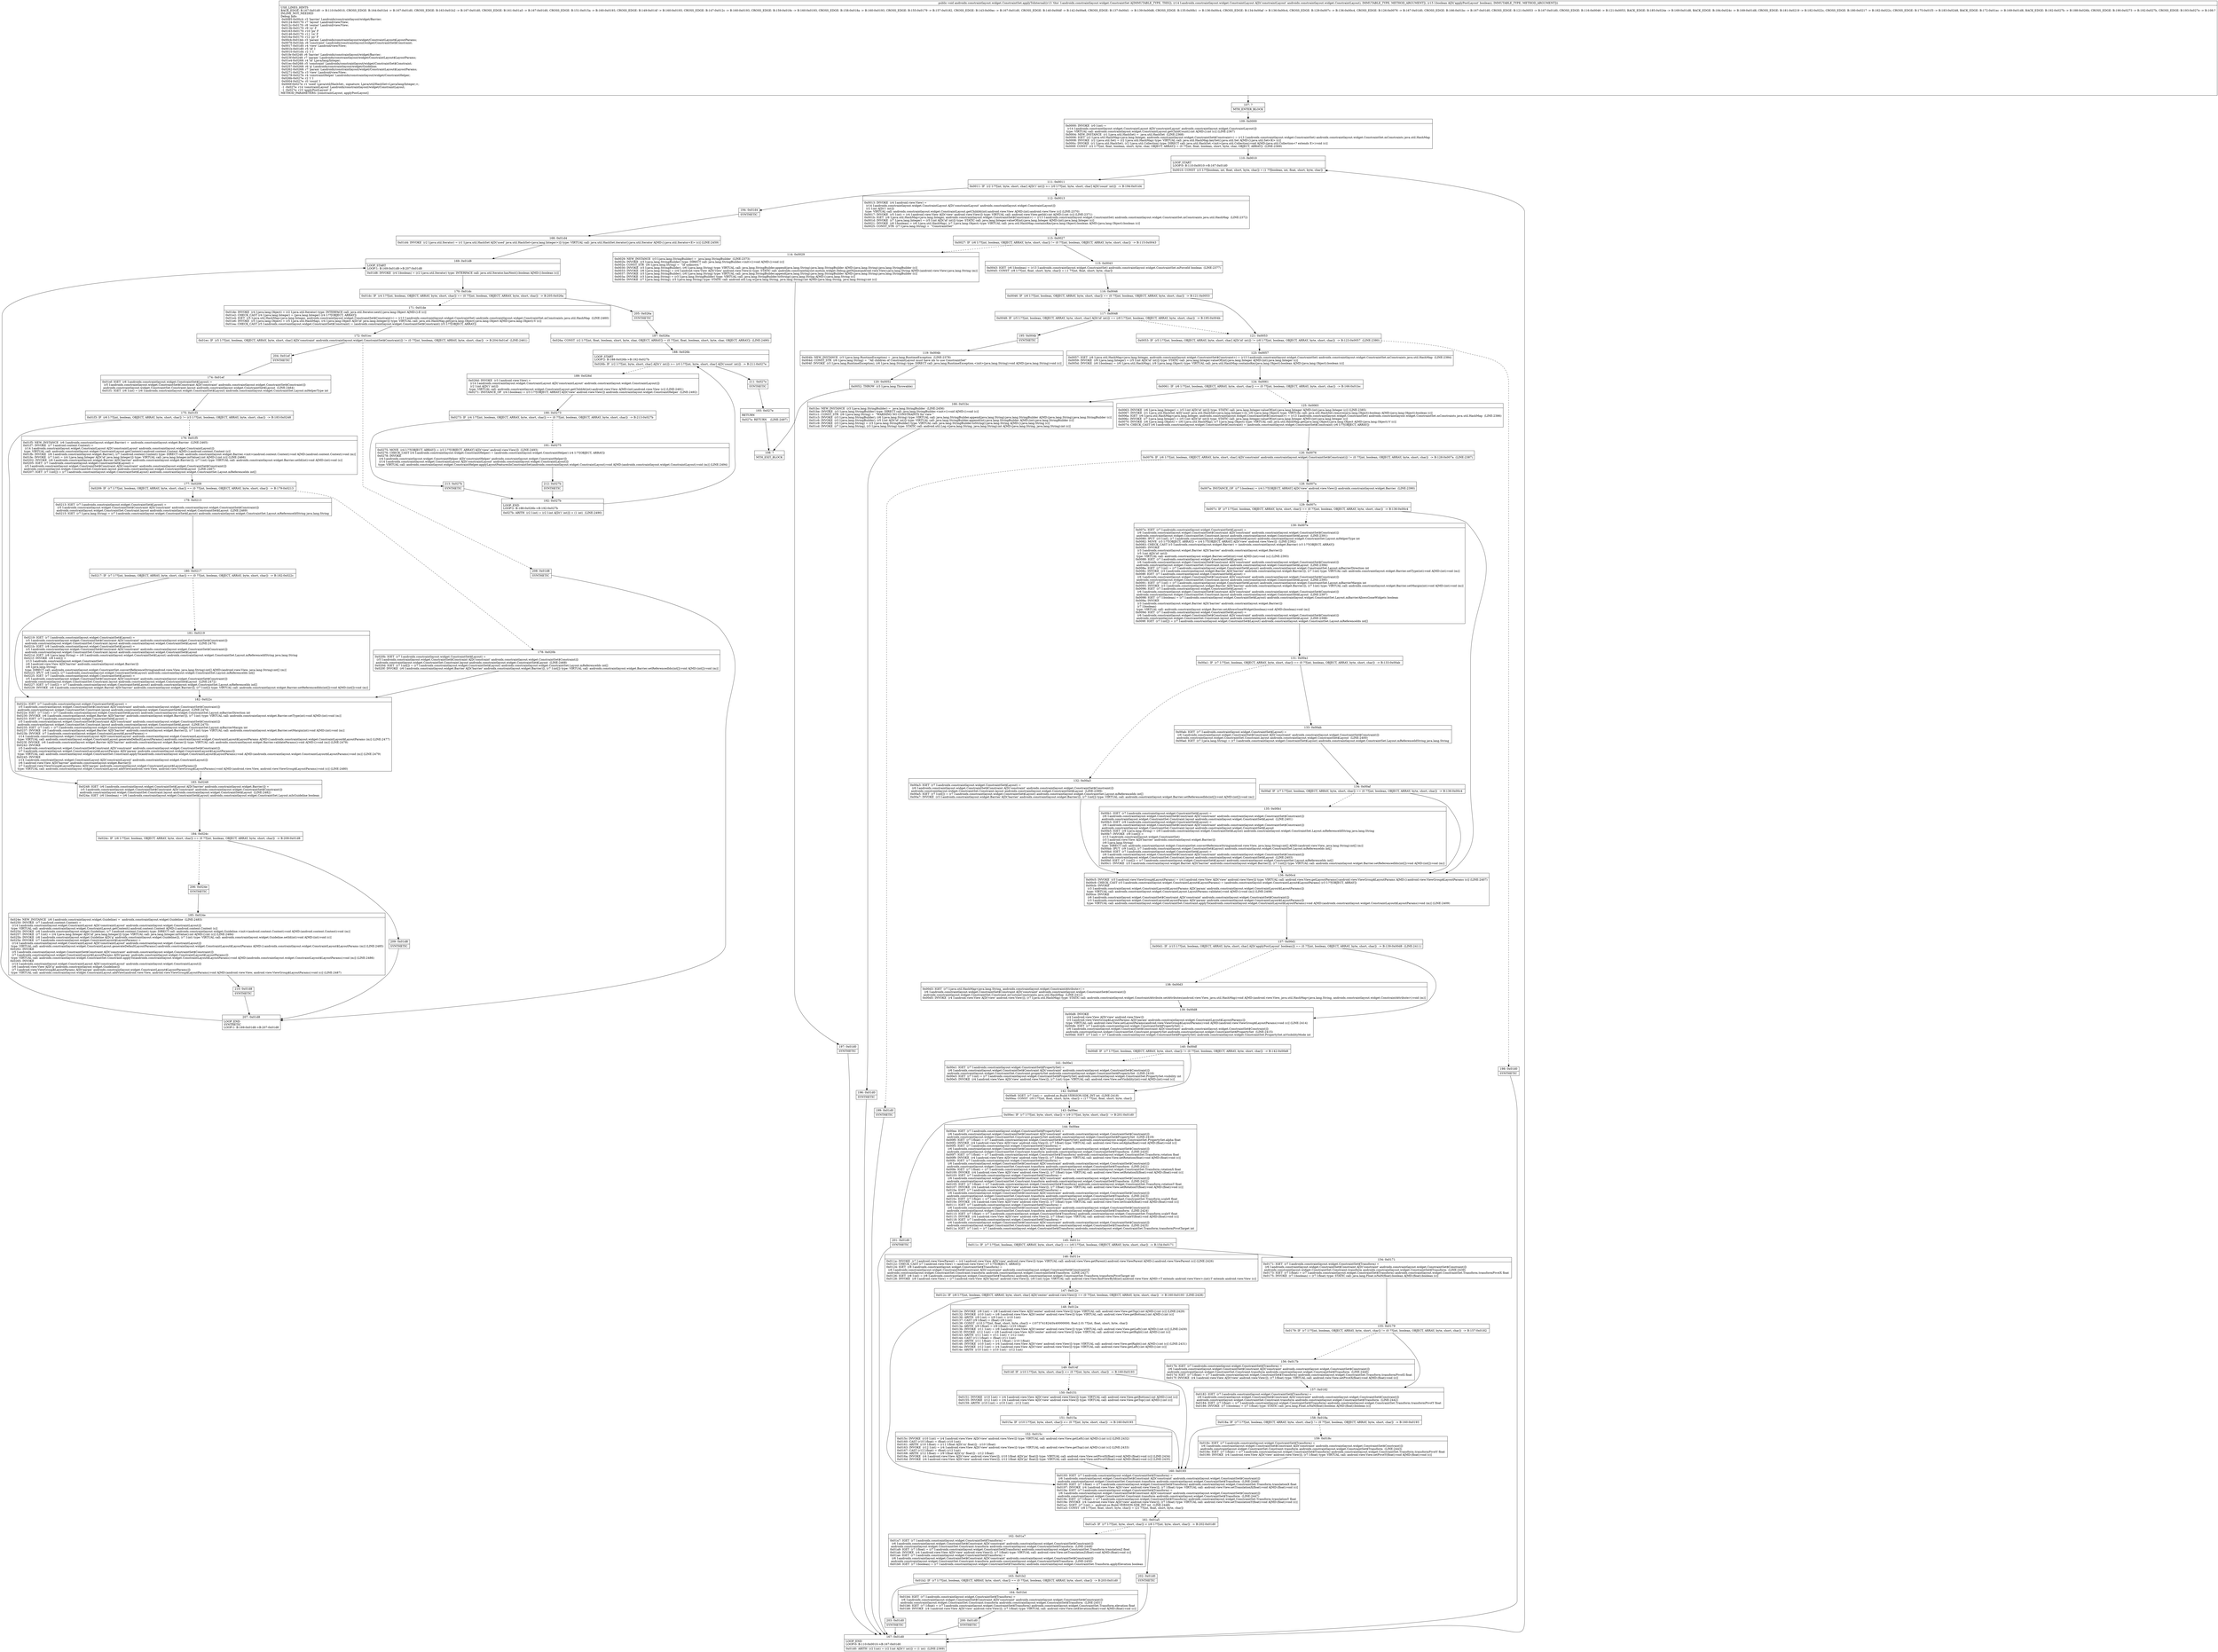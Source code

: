 digraph "CFG forandroidx.constraintlayout.widget.ConstraintSet.applyToInternal(Landroidx\/constraintlayout\/widget\/ConstraintLayout;Z)V" {
Node_107 [shape=record,label="{107\:\ ?|MTH_ENTER_BLOCK\l}"];
Node_109 [shape=record,label="{109\:\ 0x0000|0x0000: INVOKE  (r0 I:int) = \l  (r14 I:androidx.constraintlayout.widget.ConstraintLayout A[D('constraintLayout' androidx.constraintlayout.widget.ConstraintLayout)])\l type: VIRTUAL call: androidx.constraintlayout.widget.ConstraintLayout.getChildCount():int A[MD:():int (c)] (LINE:2367)\l0x0004: NEW_INSTANCE  (r1 I:java.util.HashSet) =  java.util.HashSet  (LINE:2368)\l0x0006: IGET  (r2 I:java.util.HashMap\<java.lang.Integer, androidx.constraintlayout.widget.ConstraintSet$Constraint\>) = (r13 I:androidx.constraintlayout.widget.ConstraintSet) androidx.constraintlayout.widget.ConstraintSet.mConstraints java.util.HashMap \l0x0008: INVOKE  (r2 I:java.util.Set) = (r2 I:java.util.HashMap) type: VIRTUAL call: java.util.HashMap.keySet():java.util.Set A[MD:():java.util.Set\<K\> (c)]\l0x000c: INVOKE  (r1 I:java.util.HashSet), (r2 I:java.util.Collection) type: DIRECT call: java.util.HashSet.\<init\>(java.util.Collection):void A[MD:(java.util.Collection\<? extends E\>):void (c)]\l0x000f: CONST  (r2 I:??[int, float, boolean, short, byte, char, OBJECT, ARRAY]) = (0 ??[int, float, boolean, short, byte, char, OBJECT, ARRAY])  (LINE:2369)\l}"];
Node_110 [shape=record,label="{110\:\ 0x0010|LOOP_START\lLOOP:0: B:110:0x0010\-\>B:167:0x01d0\l|0x0010: CONST  (r3 I:??[boolean, int, float, short, byte, char]) = (1 ??[boolean, int, float, short, byte, char]) \l}"];
Node_111 [shape=record,label="{111\:\ 0x0011|0x0011: IF  (r2 I:??[int, byte, short, char] A[D('i' int)]) \>= (r0 I:??[int, byte, short, char] A[D('count' int)])  \-\> B:194:0x01d4 \l}"];
Node_112 [shape=record,label="{112\:\ 0x0013|0x0013: INVOKE  (r4 I:android.view.View) = \l  (r14 I:androidx.constraintlayout.widget.ConstraintLayout A[D('constraintLayout' androidx.constraintlayout.widget.ConstraintLayout)])\l  (r2 I:int A[D('i' int)])\l type: VIRTUAL call: androidx.constraintlayout.widget.ConstraintLayout.getChildAt(int):android.view.View A[MD:(int):android.view.View (c)] (LINE:2370)\l0x0017: INVOKE  (r5 I:int) = (r4 I:android.view.View A[D('view' android.view.View)]) type: VIRTUAL call: android.view.View.getId():int A[MD:():int (c)] (LINE:2371)\l0x001b: IGET  (r6 I:java.util.HashMap\<java.lang.Integer, androidx.constraintlayout.widget.ConstraintSet$Constraint\>) = (r13 I:androidx.constraintlayout.widget.ConstraintSet) androidx.constraintlayout.widget.ConstraintSet.mConstraints java.util.HashMap  (LINE:2372)\l0x001d: INVOKE  (r7 I:java.lang.Integer) = (r5 I:int A[D('id' int)]) type: STATIC call: java.lang.Integer.valueOf(int):java.lang.Integer A[MD:(int):java.lang.Integer (c)]\l0x0021: INVOKE  (r6 I:boolean) = (r6 I:java.util.HashMap), (r7 I:java.lang.Object) type: VIRTUAL call: java.util.HashMap.containsKey(java.lang.Object):boolean A[MD:(java.lang.Object):boolean (c)]\l0x0025: CONST_STR  (r7 I:java.lang.String) =  \"ConstraintSet\" \l}"];
Node_113 [shape=record,label="{113\:\ 0x0027|0x0027: IF  (r6 I:??[int, boolean, OBJECT, ARRAY, byte, short, char]) != (0 ??[int, boolean, OBJECT, ARRAY, byte, short, char])  \-\> B:115:0x0043 \l}"];
Node_114 [shape=record,label="{114\:\ 0x0029|0x0029: NEW_INSTANCE  (r3 I:java.lang.StringBuilder) =  java.lang.StringBuilder  (LINE:2373)\l0x002b: INVOKE  (r3 I:java.lang.StringBuilder) type: DIRECT call: java.lang.StringBuilder.\<init\>():void A[MD:():void (c)]\l0x002e: CONST_STR  (r6 I:java.lang.String) =  \"id unknown \" \l0x0030: INVOKE  (r3 I:java.lang.StringBuilder), (r6 I:java.lang.String) type: VIRTUAL call: java.lang.StringBuilder.append(java.lang.String):java.lang.StringBuilder A[MD:(java.lang.String):java.lang.StringBuilder (c)]\l0x0033: INVOKE  (r6 I:java.lang.String) = (r4 I:android.view.View A[D('view' android.view.View)]) type: STATIC call: androidx.constraintlayout.motion.widget.Debug.getName(android.view.View):java.lang.String A[MD:(android.view.View):java.lang.String (m)]\l0x0037: INVOKE  (r3 I:java.lang.StringBuilder), (r6 I:java.lang.String) type: VIRTUAL call: java.lang.StringBuilder.append(java.lang.String):java.lang.StringBuilder A[MD:(java.lang.String):java.lang.StringBuilder (c)]\l0x003a: INVOKE  (r3 I:java.lang.String) = (r3 I:java.lang.StringBuilder) type: VIRTUAL call: java.lang.StringBuilder.toString():java.lang.String A[MD:():java.lang.String (c)]\l0x003e: INVOKE  (r7 I:java.lang.String), (r3 I:java.lang.String) type: STATIC call: android.util.Log.w(java.lang.String, java.lang.String):int A[MD:(java.lang.String, java.lang.String):int (c)]\l}"];
Node_197 [shape=record,label="{197\:\ 0x01d0|SYNTHETIC\l}"];
Node_167 [shape=record,label="{167\:\ 0x01d0|LOOP_END\lLOOP:0: B:110:0x0010\-\>B:167:0x01d0\l|0x01d0: ARITH  (r2 I:int) = (r2 I:int A[D('i' int)]) + (1 int)  (LINE:2369)\l}"];
Node_115 [shape=record,label="{115\:\ 0x0043|0x0043: IGET  (r6 I:boolean) = (r13 I:androidx.constraintlayout.widget.ConstraintSet) androidx.constraintlayout.widget.ConstraintSet.mForceId boolean  (LINE:2377)\l0x0045: CONST  (r8 I:??[int, float, short, byte, char]) = (\-1 ??[int, float, short, byte, char]) \l}"];
Node_116 [shape=record,label="{116\:\ 0x0046|0x0046: IF  (r6 I:??[int, boolean, OBJECT, ARRAY, byte, short, char]) == (0 ??[int, boolean, OBJECT, ARRAY, byte, short, char])  \-\> B:121:0x0053 \l}"];
Node_117 [shape=record,label="{117\:\ 0x0048|0x0048: IF  (r5 I:??[int, boolean, OBJECT, ARRAY, byte, short, char] A[D('id' int)]) == (r8 I:??[int, boolean, OBJECT, ARRAY, byte, short, char])  \-\> B:195:0x004b \l}"];
Node_195 [shape=record,label="{195\:\ 0x004b|SYNTHETIC\l}"];
Node_119 [shape=record,label="{119\:\ 0x004b|0x004b: NEW_INSTANCE  (r3 I:java.lang.RuntimeException) =  java.lang.RuntimeException  (LINE:2378)\l0x004d: CONST_STR  (r6 I:java.lang.String) =  \"All children of ConstraintLayout must have ids to use ConstraintSet\" \l0x004f: INVOKE  (r3 I:java.lang.RuntimeException), (r6 I:java.lang.String) type: DIRECT call: java.lang.RuntimeException.\<init\>(java.lang.String):void A[MD:(java.lang.String):void (c)]\l}"];
Node_120 [shape=record,label="{120\:\ 0x0052|0x0052: THROW  (r3 I:java.lang.Throwable) \l}"];
Node_108 [shape=record,label="{108\:\ ?|MTH_EXIT_BLOCK\l}"];
Node_121 [shape=record,label="{121\:\ 0x0053|0x0053: IF  (r5 I:??[int, boolean, OBJECT, ARRAY, byte, short, char] A[D('id' int)]) != (r8 I:??[int, boolean, OBJECT, ARRAY, byte, short, char])  \-\> B:123:0x0057  (LINE:2380)\l}"];
Node_123 [shape=record,label="{123\:\ 0x0057|0x0057: IGET  (r6 I:java.util.HashMap\<java.lang.Integer, androidx.constraintlayout.widget.ConstraintSet$Constraint\>) = (r13 I:androidx.constraintlayout.widget.ConstraintSet) androidx.constraintlayout.widget.ConstraintSet.mConstraints java.util.HashMap  (LINE:2384)\l0x0059: INVOKE  (r9 I:java.lang.Integer) = (r5 I:int A[D('id' int)]) type: STATIC call: java.lang.Integer.valueOf(int):java.lang.Integer A[MD:(int):java.lang.Integer (c)]\l0x005d: INVOKE  (r6 I:boolean) = (r6 I:java.util.HashMap), (r9 I:java.lang.Object) type: VIRTUAL call: java.util.HashMap.containsKey(java.lang.Object):boolean A[MD:(java.lang.Object):boolean (c)]\l}"];
Node_124 [shape=record,label="{124\:\ 0x0061|0x0061: IF  (r6 I:??[int, boolean, OBJECT, ARRAY, byte, short, char]) == (0 ??[int, boolean, OBJECT, ARRAY, byte, short, char])  \-\> B:166:0x01bc \l}"];
Node_125 [shape=record,label="{125\:\ 0x0063|0x0063: INVOKE  (r6 I:java.lang.Integer) = (r5 I:int A[D('id' int)]) type: STATIC call: java.lang.Integer.valueOf(int):java.lang.Integer A[MD:(int):java.lang.Integer (c)] (LINE:2385)\l0x0067: INVOKE  (r1 I:java.util.HashSet A[D('used' java.util.HashSet\<java.lang.Integer\>)]), (r6 I:java.lang.Object) type: VIRTUAL call: java.util.HashSet.remove(java.lang.Object):boolean A[MD:(java.lang.Object):boolean (c)]\l0x006a: IGET  (r6 I:java.util.HashMap\<java.lang.Integer, androidx.constraintlayout.widget.ConstraintSet$Constraint\>) = (r13 I:androidx.constraintlayout.widget.ConstraintSet) androidx.constraintlayout.widget.ConstraintSet.mConstraints java.util.HashMap  (LINE:2386)\l0x006c: INVOKE  (r7 I:java.lang.Integer) = (r5 I:int A[D('id' int)]) type: STATIC call: java.lang.Integer.valueOf(int):java.lang.Integer A[MD:(int):java.lang.Integer (c)]\l0x0070: INVOKE  (r6 I:java.lang.Object) = (r6 I:java.util.HashMap), (r7 I:java.lang.Object) type: VIRTUAL call: java.util.HashMap.get(java.lang.Object):java.lang.Object A[MD:(java.lang.Object):V (c)]\l0x0074: CHECK_CAST (r6 I:androidx.constraintlayout.widget.ConstraintSet$Constraint) = (androidx.constraintlayout.widget.ConstraintSet$Constraint) (r6 I:??[OBJECT, ARRAY]) \l}"];
Node_126 [shape=record,label="{126\:\ 0x0076|0x0076: IF  (r6 I:??[int, boolean, OBJECT, ARRAY, byte, short, char] A[D('constraint' androidx.constraintlayout.widget.ConstraintSet$Constraint)]) != (0 ??[int, boolean, OBJECT, ARRAY, byte, short, char])  \-\> B:128:0x007a  (LINE:2387)\l}"];
Node_128 [shape=record,label="{128\:\ 0x007a|0x007a: INSTANCE_OF  (r7 I:boolean) = (r4 I:??[OBJECT, ARRAY] A[D('view' android.view.View)]) androidx.constraintlayout.widget.Barrier  (LINE:2390)\l}"];
Node_129 [shape=record,label="{129\:\ 0x007c|0x007c: IF  (r7 I:??[int, boolean, OBJECT, ARRAY, byte, short, char]) == (0 ??[int, boolean, OBJECT, ARRAY, byte, short, char])  \-\> B:136:0x00c4 \l}"];
Node_130 [shape=record,label="{130\:\ 0x007e|0x007e: IGET  (r7 I:androidx.constraintlayout.widget.ConstraintSet$Layout) = \l  (r6 I:androidx.constraintlayout.widget.ConstraintSet$Constraint A[D('constraint' androidx.constraintlayout.widget.ConstraintSet$Constraint)])\l androidx.constraintlayout.widget.ConstraintSet.Constraint.layout androidx.constraintlayout.widget.ConstraintSet$Layout  (LINE:2391)\l0x0080: IPUT  (r3 I:int), (r7 I:androidx.constraintlayout.widget.ConstraintSet$Layout) androidx.constraintlayout.widget.ConstraintSet.Layout.mHelperType int \l0x0082: MOVE  (r3 I:??[OBJECT, ARRAY]) = (r4 I:??[OBJECT, ARRAY] A[D('view' android.view.View)])  (LINE:2392)\l0x0083: CHECK_CAST (r3 I:androidx.constraintlayout.widget.Barrier) = (androidx.constraintlayout.widget.Barrier) (r3 I:??[OBJECT, ARRAY]) \l0x0085: INVOKE  \l  (r3 I:androidx.constraintlayout.widget.Barrier A[D('barrier' androidx.constraintlayout.widget.Barrier)])\l  (r5 I:int A[D('id' int)])\l type: VIRTUAL call: androidx.constraintlayout.widget.Barrier.setId(int):void A[MD:(int):void (s)] (LINE:2393)\l0x0088: IGET  (r7 I:androidx.constraintlayout.widget.ConstraintSet$Layout) = \l  (r6 I:androidx.constraintlayout.widget.ConstraintSet$Constraint A[D('constraint' androidx.constraintlayout.widget.ConstraintSet$Constraint)])\l androidx.constraintlayout.widget.ConstraintSet.Constraint.layout androidx.constraintlayout.widget.ConstraintSet$Layout  (LINE:2394)\l0x008a: IGET  (r7 I:int) = (r7 I:androidx.constraintlayout.widget.ConstraintSet$Layout) androidx.constraintlayout.widget.ConstraintSet.Layout.mBarrierDirection int \l0x008c: INVOKE  (r3 I:androidx.constraintlayout.widget.Barrier A[D('barrier' androidx.constraintlayout.widget.Barrier)]), (r7 I:int) type: VIRTUAL call: androidx.constraintlayout.widget.Barrier.setType(int):void A[MD:(int):void (m)]\l0x008f: IGET  (r7 I:androidx.constraintlayout.widget.ConstraintSet$Layout) = \l  (r6 I:androidx.constraintlayout.widget.ConstraintSet$Constraint A[D('constraint' androidx.constraintlayout.widget.ConstraintSet$Constraint)])\l androidx.constraintlayout.widget.ConstraintSet.Constraint.layout androidx.constraintlayout.widget.ConstraintSet$Layout  (LINE:2395)\l0x0091: IGET  (r7 I:int) = (r7 I:androidx.constraintlayout.widget.ConstraintSet$Layout) androidx.constraintlayout.widget.ConstraintSet.Layout.mBarrierMargin int \l0x0093: INVOKE  (r3 I:androidx.constraintlayout.widget.Barrier A[D('barrier' androidx.constraintlayout.widget.Barrier)]), (r7 I:int) type: VIRTUAL call: androidx.constraintlayout.widget.Barrier.setMargin(int):void A[MD:(int):void (m)]\l0x0096: IGET  (r7 I:androidx.constraintlayout.widget.ConstraintSet$Layout) = \l  (r6 I:androidx.constraintlayout.widget.ConstraintSet$Constraint A[D('constraint' androidx.constraintlayout.widget.ConstraintSet$Constraint)])\l androidx.constraintlayout.widget.ConstraintSet.Constraint.layout androidx.constraintlayout.widget.ConstraintSet$Layout  (LINE:2397)\l0x0098: IGET  (r7 I:boolean) = (r7 I:androidx.constraintlayout.widget.ConstraintSet$Layout) androidx.constraintlayout.widget.ConstraintSet.Layout.mBarrierAllowsGoneWidgets boolean \l0x009a: INVOKE  \l  (r3 I:androidx.constraintlayout.widget.Barrier A[D('barrier' androidx.constraintlayout.widget.Barrier)])\l  (r7 I:boolean)\l type: VIRTUAL call: androidx.constraintlayout.widget.Barrier.setAllowsGoneWidget(boolean):void A[MD:(boolean):void (m)]\l0x009d: IGET  (r7 I:androidx.constraintlayout.widget.ConstraintSet$Layout) = \l  (r6 I:androidx.constraintlayout.widget.ConstraintSet$Constraint A[D('constraint' androidx.constraintlayout.widget.ConstraintSet$Constraint)])\l androidx.constraintlayout.widget.ConstraintSet.Constraint.layout androidx.constraintlayout.widget.ConstraintSet$Layout  (LINE:2398)\l0x009f: IGET  (r7 I:int[]) = (r7 I:androidx.constraintlayout.widget.ConstraintSet$Layout) androidx.constraintlayout.widget.ConstraintSet.Layout.mReferenceIds int[] \l}"];
Node_131 [shape=record,label="{131\:\ 0x00a1|0x00a1: IF  (r7 I:??[int, boolean, OBJECT, ARRAY, byte, short, char]) == (0 ??[int, boolean, OBJECT, ARRAY, byte, short, char])  \-\> B:133:0x00ab \l}"];
Node_132 [shape=record,label="{132\:\ 0x00a3|0x00a3: IGET  (r7 I:androidx.constraintlayout.widget.ConstraintSet$Layout) = \l  (r6 I:androidx.constraintlayout.widget.ConstraintSet$Constraint A[D('constraint' androidx.constraintlayout.widget.ConstraintSet$Constraint)])\l androidx.constraintlayout.widget.ConstraintSet.Constraint.layout androidx.constraintlayout.widget.ConstraintSet$Layout  (LINE:2399)\l0x00a5: IGET  (r7 I:int[]) = (r7 I:androidx.constraintlayout.widget.ConstraintSet$Layout) androidx.constraintlayout.widget.ConstraintSet.Layout.mReferenceIds int[] \l0x00a7: INVOKE  (r3 I:androidx.constraintlayout.widget.Barrier A[D('barrier' androidx.constraintlayout.widget.Barrier)]), (r7 I:int[]) type: VIRTUAL call: androidx.constraintlayout.widget.Barrier.setReferencedIds(int[]):void A[MD:(int[]):void (m)]\l}"];
Node_133 [shape=record,label="{133\:\ 0x00ab|0x00ab: IGET  (r7 I:androidx.constraintlayout.widget.ConstraintSet$Layout) = \l  (r6 I:androidx.constraintlayout.widget.ConstraintSet$Constraint A[D('constraint' androidx.constraintlayout.widget.ConstraintSet$Constraint)])\l androidx.constraintlayout.widget.ConstraintSet.Constraint.layout androidx.constraintlayout.widget.ConstraintSet$Layout  (LINE:2400)\l0x00ad: IGET  (r7 I:java.lang.String) = (r7 I:androidx.constraintlayout.widget.ConstraintSet$Layout) androidx.constraintlayout.widget.ConstraintSet.Layout.mReferenceIdString java.lang.String \l}"];
Node_134 [shape=record,label="{134\:\ 0x00af|0x00af: IF  (r7 I:??[int, boolean, OBJECT, ARRAY, byte, short, char]) == (0 ??[int, boolean, OBJECT, ARRAY, byte, short, char])  \-\> B:136:0x00c4 \l}"];
Node_135 [shape=record,label="{135\:\ 0x00b1|0x00b1: IGET  (r7 I:androidx.constraintlayout.widget.ConstraintSet$Layout) = \l  (r6 I:androidx.constraintlayout.widget.ConstraintSet$Constraint A[D('constraint' androidx.constraintlayout.widget.ConstraintSet$Constraint)])\l androidx.constraintlayout.widget.ConstraintSet.Constraint.layout androidx.constraintlayout.widget.ConstraintSet$Layout  (LINE:2401)\l0x00b3: IGET  (r9 I:androidx.constraintlayout.widget.ConstraintSet$Layout) = \l  (r6 I:androidx.constraintlayout.widget.ConstraintSet$Constraint A[D('constraint' androidx.constraintlayout.widget.ConstraintSet$Constraint)])\l androidx.constraintlayout.widget.ConstraintSet.Constraint.layout androidx.constraintlayout.widget.ConstraintSet$Layout \l0x00b5: IGET  (r9 I:java.lang.String) = (r9 I:androidx.constraintlayout.widget.ConstraintSet$Layout) androidx.constraintlayout.widget.ConstraintSet.Layout.mReferenceIdString java.lang.String \l0x00b7: INVOKE  (r9 I:int[]) = \l  (r13 I:androidx.constraintlayout.widget.ConstraintSet)\l  (r3 I:android.view.View A[D('barrier' androidx.constraintlayout.widget.Barrier)])\l  (r9 I:java.lang.String)\l type: DIRECT call: androidx.constraintlayout.widget.ConstraintSet.convertReferenceString(android.view.View, java.lang.String):int[] A[MD:(android.view.View, java.lang.String):int[] (m)]\l0x00bb: IPUT  (r9 I:int[]), (r7 I:androidx.constraintlayout.widget.ConstraintSet$Layout) androidx.constraintlayout.widget.ConstraintSet.Layout.mReferenceIds int[] \l0x00bd: IGET  (r7 I:androidx.constraintlayout.widget.ConstraintSet$Layout) = \l  (r6 I:androidx.constraintlayout.widget.ConstraintSet$Constraint A[D('constraint' androidx.constraintlayout.widget.ConstraintSet$Constraint)])\l androidx.constraintlayout.widget.ConstraintSet.Constraint.layout androidx.constraintlayout.widget.ConstraintSet$Layout  (LINE:2403)\l0x00bf: IGET  (r7 I:int[]) = (r7 I:androidx.constraintlayout.widget.ConstraintSet$Layout) androidx.constraintlayout.widget.ConstraintSet.Layout.mReferenceIds int[] \l0x00c1: INVOKE  (r3 I:androidx.constraintlayout.widget.Barrier A[D('barrier' androidx.constraintlayout.widget.Barrier)]), (r7 I:int[]) type: VIRTUAL call: androidx.constraintlayout.widget.Barrier.setReferencedIds(int[]):void A[MD:(int[]):void (m)]\l}"];
Node_136 [shape=record,label="{136\:\ 0x00c4|0x00c5: INVOKE  (r3 I:android.view.ViewGroup$LayoutParams) = (r4 I:android.view.View A[D('view' android.view.View)]) type: VIRTUAL call: android.view.View.getLayoutParams():android.view.ViewGroup$LayoutParams A[MD:():android.view.ViewGroup$LayoutParams (c)] (LINE:2407)\l0x00c9: CHECK_CAST (r3 I:androidx.constraintlayout.widget.ConstraintLayout$LayoutParams) = (androidx.constraintlayout.widget.ConstraintLayout$LayoutParams) (r3 I:??[OBJECT, ARRAY]) \l0x00cb: INVOKE  \l  (r3 I:androidx.constraintlayout.widget.ConstraintLayout$LayoutParams A[D('param' androidx.constraintlayout.widget.ConstraintLayout$LayoutParams)])\l type: VIRTUAL call: androidx.constraintlayout.widget.ConstraintLayout.LayoutParams.validate():void A[MD:():void (m)] (LINE:2408)\l0x00ce: INVOKE  \l  (r6 I:androidx.constraintlayout.widget.ConstraintSet$Constraint A[D('constraint' androidx.constraintlayout.widget.ConstraintSet$Constraint)])\l  (r3 I:androidx.constraintlayout.widget.ConstraintLayout$LayoutParams A[D('param' androidx.constraintlayout.widget.ConstraintLayout$LayoutParams)])\l type: VIRTUAL call: androidx.constraintlayout.widget.ConstraintSet.Constraint.applyTo(androidx.constraintlayout.widget.ConstraintLayout$LayoutParams):void A[MD:(androidx.constraintlayout.widget.ConstraintLayout$LayoutParams):void (m)] (LINE:2409)\l}"];
Node_137 [shape=record,label="{137\:\ 0x00d1|0x00d1: IF  (r15 I:??[int, boolean, OBJECT, ARRAY, byte, short, char] A[D('applyPostLayout' boolean)]) == (0 ??[int, boolean, OBJECT, ARRAY, byte, short, char])  \-\> B:139:0x00d8  (LINE:2411)\l}"];
Node_138 [shape=record,label="{138\:\ 0x00d3|0x00d3: IGET  (r7 I:java.util.HashMap\<java.lang.String, androidx.constraintlayout.widget.ConstraintAttribute\>) = \l  (r6 I:androidx.constraintlayout.widget.ConstraintSet$Constraint A[D('constraint' androidx.constraintlayout.widget.ConstraintSet$Constraint)])\l androidx.constraintlayout.widget.ConstraintSet.Constraint.mCustomConstraints java.util.HashMap  (LINE:2412)\l0x00d5: INVOKE  (r4 I:android.view.View A[D('view' android.view.View)]), (r7 I:java.util.HashMap) type: STATIC call: androidx.constraintlayout.widget.ConstraintAttribute.setAttributes(android.view.View, java.util.HashMap):void A[MD:(android.view.View, java.util.HashMap\<java.lang.String, androidx.constraintlayout.widget.ConstraintAttribute\>):void (m)]\l}"];
Node_139 [shape=record,label="{139\:\ 0x00d8|0x00d8: INVOKE  \l  (r4 I:android.view.View A[D('view' android.view.View)])\l  (r3 I:android.view.ViewGroup$LayoutParams A[D('param' androidx.constraintlayout.widget.ConstraintLayout$LayoutParams)])\l type: VIRTUAL call: android.view.View.setLayoutParams(android.view.ViewGroup$LayoutParams):void A[MD:(android.view.ViewGroup$LayoutParams):void (c)] (LINE:2414)\l0x00db: IGET  (r7 I:androidx.constraintlayout.widget.ConstraintSet$PropertySet) = \l  (r6 I:androidx.constraintlayout.widget.ConstraintSet$Constraint A[D('constraint' androidx.constraintlayout.widget.ConstraintSet$Constraint)])\l androidx.constraintlayout.widget.ConstraintSet.Constraint.propertySet androidx.constraintlayout.widget.ConstraintSet$PropertySet  (LINE:2415)\l0x00dd: IGET  (r7 I:int) = (r7 I:androidx.constraintlayout.widget.ConstraintSet$PropertySet) androidx.constraintlayout.widget.ConstraintSet.PropertySet.mVisibilityMode int \l}"];
Node_140 [shape=record,label="{140\:\ 0x00df|0x00df: IF  (r7 I:??[int, boolean, OBJECT, ARRAY, byte, short, char]) != (0 ??[int, boolean, OBJECT, ARRAY, byte, short, char])  \-\> B:142:0x00e8 \l}"];
Node_141 [shape=record,label="{141\:\ 0x00e1|0x00e1: IGET  (r7 I:androidx.constraintlayout.widget.ConstraintSet$PropertySet) = \l  (r6 I:androidx.constraintlayout.widget.ConstraintSet$Constraint A[D('constraint' androidx.constraintlayout.widget.ConstraintSet$Constraint)])\l androidx.constraintlayout.widget.ConstraintSet.Constraint.propertySet androidx.constraintlayout.widget.ConstraintSet$PropertySet  (LINE:2416)\l0x00e3: IGET  (r7 I:int) = (r7 I:androidx.constraintlayout.widget.ConstraintSet$PropertySet) androidx.constraintlayout.widget.ConstraintSet.PropertySet.visibility int \l0x00e5: INVOKE  (r4 I:android.view.View A[D('view' android.view.View)]), (r7 I:int) type: VIRTUAL call: android.view.View.setVisibility(int):void A[MD:(int):void (c)]\l}"];
Node_142 [shape=record,label="{142\:\ 0x00e8|0x00e8: SGET  (r7 I:int) =  android.os.Build.VERSION.SDK_INT int  (LINE:2418)\l0x00ea: CONST  (r9 I:??[int, float, short, byte, char]) = (17 ??[int, float, short, byte, char]) \l}"];
Node_143 [shape=record,label="{143\:\ 0x00ec|0x00ec: IF  (r7 I:??[int, byte, short, char]) \< (r9 I:??[int, byte, short, char])  \-\> B:201:0x01d0 \l}"];
Node_144 [shape=record,label="{144\:\ 0x00ee|0x00ee: IGET  (r7 I:androidx.constraintlayout.widget.ConstraintSet$PropertySet) = \l  (r6 I:androidx.constraintlayout.widget.ConstraintSet$Constraint A[D('constraint' androidx.constraintlayout.widget.ConstraintSet$Constraint)])\l androidx.constraintlayout.widget.ConstraintSet.Constraint.propertySet androidx.constraintlayout.widget.ConstraintSet$PropertySet  (LINE:2419)\l0x00f0: IGET  (r7 I:float) = (r7 I:androidx.constraintlayout.widget.ConstraintSet$PropertySet) androidx.constraintlayout.widget.ConstraintSet.PropertySet.alpha float \l0x00f2: INVOKE  (r4 I:android.view.View A[D('view' android.view.View)]), (r7 I:float) type: VIRTUAL call: android.view.View.setAlpha(float):void A[MD:(float):void (c)]\l0x00f5: IGET  (r7 I:androidx.constraintlayout.widget.ConstraintSet$Transform) = \l  (r6 I:androidx.constraintlayout.widget.ConstraintSet$Constraint A[D('constraint' androidx.constraintlayout.widget.ConstraintSet$Constraint)])\l androidx.constraintlayout.widget.ConstraintSet.Constraint.transform androidx.constraintlayout.widget.ConstraintSet$Transform  (LINE:2420)\l0x00f7: IGET  (r7 I:float) = (r7 I:androidx.constraintlayout.widget.ConstraintSet$Transform) androidx.constraintlayout.widget.ConstraintSet.Transform.rotation float \l0x00f9: INVOKE  (r4 I:android.view.View A[D('view' android.view.View)]), (r7 I:float) type: VIRTUAL call: android.view.View.setRotation(float):void A[MD:(float):void (c)]\l0x00fc: IGET  (r7 I:androidx.constraintlayout.widget.ConstraintSet$Transform) = \l  (r6 I:androidx.constraintlayout.widget.ConstraintSet$Constraint A[D('constraint' androidx.constraintlayout.widget.ConstraintSet$Constraint)])\l androidx.constraintlayout.widget.ConstraintSet.Constraint.transform androidx.constraintlayout.widget.ConstraintSet$Transform  (LINE:2421)\l0x00fe: IGET  (r7 I:float) = (r7 I:androidx.constraintlayout.widget.ConstraintSet$Transform) androidx.constraintlayout.widget.ConstraintSet.Transform.rotationX float \l0x0100: INVOKE  (r4 I:android.view.View A[D('view' android.view.View)]), (r7 I:float) type: VIRTUAL call: android.view.View.setRotationX(float):void A[MD:(float):void (c)]\l0x0103: IGET  (r7 I:androidx.constraintlayout.widget.ConstraintSet$Transform) = \l  (r6 I:androidx.constraintlayout.widget.ConstraintSet$Constraint A[D('constraint' androidx.constraintlayout.widget.ConstraintSet$Constraint)])\l androidx.constraintlayout.widget.ConstraintSet.Constraint.transform androidx.constraintlayout.widget.ConstraintSet$Transform  (LINE:2422)\l0x0105: IGET  (r7 I:float) = (r7 I:androidx.constraintlayout.widget.ConstraintSet$Transform) androidx.constraintlayout.widget.ConstraintSet.Transform.rotationY float \l0x0107: INVOKE  (r4 I:android.view.View A[D('view' android.view.View)]), (r7 I:float) type: VIRTUAL call: android.view.View.setRotationY(float):void A[MD:(float):void (c)]\l0x010a: IGET  (r7 I:androidx.constraintlayout.widget.ConstraintSet$Transform) = \l  (r6 I:androidx.constraintlayout.widget.ConstraintSet$Constraint A[D('constraint' androidx.constraintlayout.widget.ConstraintSet$Constraint)])\l androidx.constraintlayout.widget.ConstraintSet.Constraint.transform androidx.constraintlayout.widget.ConstraintSet$Transform  (LINE:2423)\l0x010c: IGET  (r7 I:float) = (r7 I:androidx.constraintlayout.widget.ConstraintSet$Transform) androidx.constraintlayout.widget.ConstraintSet.Transform.scaleX float \l0x010e: INVOKE  (r4 I:android.view.View A[D('view' android.view.View)]), (r7 I:float) type: VIRTUAL call: android.view.View.setScaleX(float):void A[MD:(float):void (c)]\l0x0111: IGET  (r7 I:androidx.constraintlayout.widget.ConstraintSet$Transform) = \l  (r6 I:androidx.constraintlayout.widget.ConstraintSet$Constraint A[D('constraint' androidx.constraintlayout.widget.ConstraintSet$Constraint)])\l androidx.constraintlayout.widget.ConstraintSet.Constraint.transform androidx.constraintlayout.widget.ConstraintSet$Transform  (LINE:2424)\l0x0113: IGET  (r7 I:float) = (r7 I:androidx.constraintlayout.widget.ConstraintSet$Transform) androidx.constraintlayout.widget.ConstraintSet.Transform.scaleY float \l0x0115: INVOKE  (r4 I:android.view.View A[D('view' android.view.View)]), (r7 I:float) type: VIRTUAL call: android.view.View.setScaleY(float):void A[MD:(float):void (c)]\l0x0118: IGET  (r7 I:androidx.constraintlayout.widget.ConstraintSet$Transform) = \l  (r6 I:androidx.constraintlayout.widget.ConstraintSet$Constraint A[D('constraint' androidx.constraintlayout.widget.ConstraintSet$Constraint)])\l androidx.constraintlayout.widget.ConstraintSet.Constraint.transform androidx.constraintlayout.widget.ConstraintSet$Transform  (LINE:2425)\l0x011a: IGET  (r7 I:int) = (r7 I:androidx.constraintlayout.widget.ConstraintSet$Transform) androidx.constraintlayout.widget.ConstraintSet.Transform.transformPivotTarget int \l}"];
Node_145 [shape=record,label="{145\:\ 0x011c|0x011c: IF  (r7 I:??[int, boolean, OBJECT, ARRAY, byte, short, char]) == (r8 I:??[int, boolean, OBJECT, ARRAY, byte, short, char])  \-\> B:154:0x0171 \l}"];
Node_146 [shape=record,label="{146\:\ 0x011e|0x011e: INVOKE  (r7 I:android.view.ViewParent) = (r4 I:android.view.View A[D('view' android.view.View)]) type: VIRTUAL call: android.view.View.getParent():android.view.ViewParent A[MD:():android.view.ViewParent (c)] (LINE:2426)\l0x0122: CHECK_CAST (r7 I:android.view.View) = (android.view.View) (r7 I:??[OBJECT, ARRAY]) \l0x0124: IGET  (r8 I:androidx.constraintlayout.widget.ConstraintSet$Transform) = \l  (r6 I:androidx.constraintlayout.widget.ConstraintSet$Constraint A[D('constraint' androidx.constraintlayout.widget.ConstraintSet$Constraint)])\l androidx.constraintlayout.widget.ConstraintSet.Constraint.transform androidx.constraintlayout.widget.ConstraintSet$Transform  (LINE:2427)\l0x0126: IGET  (r8 I:int) = (r8 I:androidx.constraintlayout.widget.ConstraintSet$Transform) androidx.constraintlayout.widget.ConstraintSet.Transform.transformPivotTarget int \l0x0128: INVOKE  (r8 I:android.view.View) = (r7 I:android.view.View A[D('layout' android.view.View)]), (r8 I:int) type: VIRTUAL call: android.view.View.findViewById(int):android.view.View A[MD:\<T extends android.view.View\>:(int):T extends android.view.View (c)]\l}"];
Node_147 [shape=record,label="{147\:\ 0x012c|0x012c: IF  (r8 I:??[int, boolean, OBJECT, ARRAY, byte, short, char] A[D('center' android.view.View)]) == (0 ??[int, boolean, OBJECT, ARRAY, byte, short, char])  \-\> B:160:0x0193  (LINE:2428)\l}"];
Node_148 [shape=record,label="{148\:\ 0x012e|0x012e: INVOKE  (r9 I:int) = (r8 I:android.view.View A[D('center' android.view.View)]) type: VIRTUAL call: android.view.View.getTop():int A[MD:():int (c)] (LINE:2429)\l0x0132: INVOKE  (r10 I:int) = (r8 I:android.view.View A[D('center' android.view.View)]) type: VIRTUAL call: android.view.View.getBottom():int A[MD:():int (c)]\l0x0136: ARITH  (r9 I:int) = (r9 I:int) + (r10 I:int) \l0x0137: CAST (r9 I:float) = (float) (r9 I:int) \l0x0138: CONST  (r10 I:??[int, float, short, byte, char]) = (1073741824(0x40000000, float:2.0) ??[int, float, short, byte, char]) \l0x013a: ARITH  (r9 I:float) = (r9 I:float) \/ (r10 I:float) \l0x013b: INVOKE  (r11 I:int) = (r8 I:android.view.View A[D('center' android.view.View)]) type: VIRTUAL call: android.view.View.getLeft():int A[MD:():int (c)] (LINE:2430)\l0x013f: INVOKE  (r12 I:int) = (r8 I:android.view.View A[D('center' android.view.View)]) type: VIRTUAL call: android.view.View.getRight():int A[MD:():int (c)]\l0x0143: ARITH  (r11 I:int) = (r11 I:int) + (r12 I:int) \l0x0144: CAST (r11 I:float) = (float) (r11 I:int) \l0x0145: ARITH  (r11 I:float) = (r11 I:float) \/ (r10 I:float) \l0x0146: INVOKE  (r10 I:int) = (r4 I:android.view.View A[D('view' android.view.View)]) type: VIRTUAL call: android.view.View.getRight():int A[MD:():int (c)] (LINE:2431)\l0x014a: INVOKE  (r12 I:int) = (r4 I:android.view.View A[D('view' android.view.View)]) type: VIRTUAL call: android.view.View.getLeft():int A[MD:():int (c)]\l0x014e: ARITH  (r10 I:int) = (r10 I:int) \- (r12 I:int) \l}"];
Node_149 [shape=record,label="{149\:\ 0x014f|0x014f: IF  (r10 I:??[int, byte, short, char]) \<= (0 ??[int, byte, short, char])  \-\> B:160:0x0193 \l}"];
Node_150 [shape=record,label="{150\:\ 0x0151|0x0151: INVOKE  (r10 I:int) = (r4 I:android.view.View A[D('view' android.view.View)]) type: VIRTUAL call: android.view.View.getBottom():int A[MD:():int (c)]\l0x0155: INVOKE  (r12 I:int) = (r4 I:android.view.View A[D('view' android.view.View)]) type: VIRTUAL call: android.view.View.getTop():int A[MD:():int (c)]\l0x0159: ARITH  (r10 I:int) = (r10 I:int) \- (r12 I:int) \l}"];
Node_151 [shape=record,label="{151\:\ 0x015a|0x015a: IF  (r10 I:??[int, byte, short, char]) \<= (0 ??[int, byte, short, char])  \-\> B:160:0x0193 \l}"];
Node_152 [shape=record,label="{152\:\ 0x015c|0x015c: INVOKE  (r10 I:int) = (r4 I:android.view.View A[D('view' android.view.View)]) type: VIRTUAL call: android.view.View.getLeft():int A[MD:():int (c)] (LINE:2432)\l0x0160: CAST (r10 I:float) = (float) (r10 I:int) \l0x0161: ARITH  (r10 I:float) = (r11 I:float A[D('cx' float)]) \- (r10 I:float) \l0x0163: INVOKE  (r12 I:int) = (r4 I:android.view.View A[D('view' android.view.View)]) type: VIRTUAL call: android.view.View.getTop():int A[MD:():int (c)] (LINE:2433)\l0x0167: CAST (r12 I:float) = (float) (r12 I:int) \l0x0168: ARITH  (r12 I:float) = (r9 I:float A[D('cy' float)]) \- (r12 I:float) \l0x016a: INVOKE  (r4 I:android.view.View A[D('view' android.view.View)]), (r10 I:float A[D('px' float)]) type: VIRTUAL call: android.view.View.setPivotX(float):void A[MD:(float):void (c)] (LINE:2434)\l0x016d: INVOKE  (r4 I:android.view.View A[D('view' android.view.View)]), (r12 I:float A[D('py' float)]) type: VIRTUAL call: android.view.View.setPivotY(float):void A[MD:(float):void (c)] (LINE:2435)\l}"];
Node_160 [shape=record,label="{160\:\ 0x0193|0x0193: IGET  (r7 I:androidx.constraintlayout.widget.ConstraintSet$Transform) = \l  (r6 I:androidx.constraintlayout.widget.ConstraintSet$Constraint A[D('constraint' androidx.constraintlayout.widget.ConstraintSet$Constraint)])\l androidx.constraintlayout.widget.ConstraintSet.Constraint.transform androidx.constraintlayout.widget.ConstraintSet$Transform  (LINE:2446)\l0x0195: IGET  (r7 I:float) = (r7 I:androidx.constraintlayout.widget.ConstraintSet$Transform) androidx.constraintlayout.widget.ConstraintSet.Transform.translationX float \l0x0197: INVOKE  (r4 I:android.view.View A[D('view' android.view.View)]), (r7 I:float) type: VIRTUAL call: android.view.View.setTranslationX(float):void A[MD:(float):void (c)]\l0x019a: IGET  (r7 I:androidx.constraintlayout.widget.ConstraintSet$Transform) = \l  (r6 I:androidx.constraintlayout.widget.ConstraintSet$Constraint A[D('constraint' androidx.constraintlayout.widget.ConstraintSet$Constraint)])\l androidx.constraintlayout.widget.ConstraintSet.Constraint.transform androidx.constraintlayout.widget.ConstraintSet$Transform  (LINE:2447)\l0x019c: IGET  (r7 I:float) = (r7 I:androidx.constraintlayout.widget.ConstraintSet$Transform) androidx.constraintlayout.widget.ConstraintSet.Transform.translationY float \l0x019e: INVOKE  (r4 I:android.view.View A[D('view' android.view.View)]), (r7 I:float) type: VIRTUAL call: android.view.View.setTranslationY(float):void A[MD:(float):void (c)]\l0x01a1: SGET  (r7 I:int) =  android.os.Build.VERSION.SDK_INT int  (LINE:2448)\l0x01a3: CONST  (r8 I:??[int, float, short, byte, char]) = (21 ??[int, float, short, byte, char]) \l}"];
Node_161 [shape=record,label="{161\:\ 0x01a5|0x01a5: IF  (r7 I:??[int, byte, short, char]) \< (r8 I:??[int, byte, short, char])  \-\> B:202:0x01d0 \l}"];
Node_162 [shape=record,label="{162\:\ 0x01a7|0x01a7: IGET  (r7 I:androidx.constraintlayout.widget.ConstraintSet$Transform) = \l  (r6 I:androidx.constraintlayout.widget.ConstraintSet$Constraint A[D('constraint' androidx.constraintlayout.widget.ConstraintSet$Constraint)])\l androidx.constraintlayout.widget.ConstraintSet.Constraint.transform androidx.constraintlayout.widget.ConstraintSet$Transform  (LINE:2449)\l0x01a9: IGET  (r7 I:float) = (r7 I:androidx.constraintlayout.widget.ConstraintSet$Transform) androidx.constraintlayout.widget.ConstraintSet.Transform.translationZ float \l0x01ab: INVOKE  (r4 I:android.view.View A[D('view' android.view.View)]), (r7 I:float) type: VIRTUAL call: android.view.View.setTranslationZ(float):void A[MD:(float):void (c)]\l0x01ae: IGET  (r7 I:androidx.constraintlayout.widget.ConstraintSet$Transform) = \l  (r6 I:androidx.constraintlayout.widget.ConstraintSet$Constraint A[D('constraint' androidx.constraintlayout.widget.ConstraintSet$Constraint)])\l androidx.constraintlayout.widget.ConstraintSet.Constraint.transform androidx.constraintlayout.widget.ConstraintSet$Transform  (LINE:2450)\l0x01b0: IGET  (r7 I:boolean) = (r7 I:androidx.constraintlayout.widget.ConstraintSet$Transform) androidx.constraintlayout.widget.ConstraintSet.Transform.applyElevation boolean \l}"];
Node_163 [shape=record,label="{163\:\ 0x01b2|0x01b2: IF  (r7 I:??[int, boolean, OBJECT, ARRAY, byte, short, char]) == (0 ??[int, boolean, OBJECT, ARRAY, byte, short, char])  \-\> B:203:0x01d0 \l}"];
Node_164 [shape=record,label="{164\:\ 0x01b4|0x01b4: IGET  (r7 I:androidx.constraintlayout.widget.ConstraintSet$Transform) = \l  (r6 I:androidx.constraintlayout.widget.ConstraintSet$Constraint A[D('constraint' androidx.constraintlayout.widget.ConstraintSet$Constraint)])\l androidx.constraintlayout.widget.ConstraintSet.Constraint.transform androidx.constraintlayout.widget.ConstraintSet$Transform  (LINE:2451)\l0x01b6: IGET  (r7 I:float) = (r7 I:androidx.constraintlayout.widget.ConstraintSet$Transform) androidx.constraintlayout.widget.ConstraintSet.Transform.elevation float \l0x01b8: INVOKE  (r4 I:android.view.View A[D('view' android.view.View)]), (r7 I:float) type: VIRTUAL call: android.view.View.setElevation(float):void A[MD:(float):void (c)]\l}"];
Node_200 [shape=record,label="{200\:\ 0x01d0|SYNTHETIC\l}"];
Node_203 [shape=record,label="{203\:\ 0x01d0|SYNTHETIC\l}"];
Node_202 [shape=record,label="{202\:\ 0x01d0|SYNTHETIC\l}"];
Node_154 [shape=record,label="{154\:\ 0x0171|0x0171: IGET  (r7 I:androidx.constraintlayout.widget.ConstraintSet$Transform) = \l  (r6 I:androidx.constraintlayout.widget.ConstraintSet$Constraint A[D('constraint' androidx.constraintlayout.widget.ConstraintSet$Constraint)])\l androidx.constraintlayout.widget.ConstraintSet.Constraint.transform androidx.constraintlayout.widget.ConstraintSet$Transform  (LINE:2439)\l0x0173: IGET  (r7 I:float) = (r7 I:androidx.constraintlayout.widget.ConstraintSet$Transform) androidx.constraintlayout.widget.ConstraintSet.Transform.transformPivotX float \l0x0175: INVOKE  (r7 I:boolean) = (r7 I:float) type: STATIC call: java.lang.Float.isNaN(float):boolean A[MD:(float):boolean (c)]\l}"];
Node_155 [shape=record,label="{155\:\ 0x0179|0x0179: IF  (r7 I:??[int, boolean, OBJECT, ARRAY, byte, short, char]) != (0 ??[int, boolean, OBJECT, ARRAY, byte, short, char])  \-\> B:157:0x0182 \l}"];
Node_156 [shape=record,label="{156\:\ 0x017b|0x017b: IGET  (r7 I:androidx.constraintlayout.widget.ConstraintSet$Transform) = \l  (r6 I:androidx.constraintlayout.widget.ConstraintSet$Constraint A[D('constraint' androidx.constraintlayout.widget.ConstraintSet$Constraint)])\l androidx.constraintlayout.widget.ConstraintSet.Constraint.transform androidx.constraintlayout.widget.ConstraintSet$Transform  (LINE:2440)\l0x017d: IGET  (r7 I:float) = (r7 I:androidx.constraintlayout.widget.ConstraintSet$Transform) androidx.constraintlayout.widget.ConstraintSet.Transform.transformPivotX float \l0x017f: INVOKE  (r4 I:android.view.View A[D('view' android.view.View)]), (r7 I:float) type: VIRTUAL call: android.view.View.setPivotX(float):void A[MD:(float):void (c)]\l}"];
Node_157 [shape=record,label="{157\:\ 0x0182|0x0182: IGET  (r7 I:androidx.constraintlayout.widget.ConstraintSet$Transform) = \l  (r6 I:androidx.constraintlayout.widget.ConstraintSet$Constraint A[D('constraint' androidx.constraintlayout.widget.ConstraintSet$Constraint)])\l androidx.constraintlayout.widget.ConstraintSet.Constraint.transform androidx.constraintlayout.widget.ConstraintSet$Transform  (LINE:2442)\l0x0184: IGET  (r7 I:float) = (r7 I:androidx.constraintlayout.widget.ConstraintSet$Transform) androidx.constraintlayout.widget.ConstraintSet.Transform.transformPivotY float \l0x0186: INVOKE  (r7 I:boolean) = (r7 I:float) type: STATIC call: java.lang.Float.isNaN(float):boolean A[MD:(float):boolean (c)]\l}"];
Node_158 [shape=record,label="{158\:\ 0x018a|0x018a: IF  (r7 I:??[int, boolean, OBJECT, ARRAY, byte, short, char]) != (0 ??[int, boolean, OBJECT, ARRAY, byte, short, char])  \-\> B:160:0x0193 \l}"];
Node_159 [shape=record,label="{159\:\ 0x018c|0x018c: IGET  (r7 I:androidx.constraintlayout.widget.ConstraintSet$Transform) = \l  (r6 I:androidx.constraintlayout.widget.ConstraintSet$Constraint A[D('constraint' androidx.constraintlayout.widget.ConstraintSet$Constraint)])\l androidx.constraintlayout.widget.ConstraintSet.Constraint.transform androidx.constraintlayout.widget.ConstraintSet$Transform  (LINE:2443)\l0x018e: IGET  (r7 I:float) = (r7 I:androidx.constraintlayout.widget.ConstraintSet$Transform) androidx.constraintlayout.widget.ConstraintSet.Transform.transformPivotY float \l0x0190: INVOKE  (r4 I:android.view.View A[D('view' android.view.View)]), (r7 I:float) type: VIRTUAL call: android.view.View.setPivotY(float):void A[MD:(float):void (c)]\l}"];
Node_201 [shape=record,label="{201\:\ 0x01d0|SYNTHETIC\l}"];
Node_199 [shape=record,label="{199\:\ 0x01d0|SYNTHETIC\l}"];
Node_166 [shape=record,label="{166\:\ 0x01bc|0x01bc: NEW_INSTANCE  (r3 I:java.lang.StringBuilder) =  java.lang.StringBuilder  (LINE:2456)\l0x01be: INVOKE  (r3 I:java.lang.StringBuilder) type: DIRECT call: java.lang.StringBuilder.\<init\>():void A[MD:():void (c)]\l0x01c1: CONST_STR  (r6 I:java.lang.String) =  \"WARNING NO CONSTRAINTS for view \" \l0x01c3: INVOKE  (r3 I:java.lang.StringBuilder), (r6 I:java.lang.String) type: VIRTUAL call: java.lang.StringBuilder.append(java.lang.String):java.lang.StringBuilder A[MD:(java.lang.String):java.lang.StringBuilder (c)]\l0x01c6: INVOKE  (r3 I:java.lang.StringBuilder), (r5 I:int A[D('id' int)]) type: VIRTUAL call: java.lang.StringBuilder.append(int):java.lang.StringBuilder A[MD:(int):java.lang.StringBuilder (c)]\l0x01c9: INVOKE  (r3 I:java.lang.String) = (r3 I:java.lang.StringBuilder) type: VIRTUAL call: java.lang.StringBuilder.toString():java.lang.String A[MD:():java.lang.String (c)]\l0x01cd: INVOKE  (r7 I:java.lang.String), (r3 I:java.lang.String) type: STATIC call: android.util.Log.v(java.lang.String, java.lang.String):int A[MD:(java.lang.String, java.lang.String):int (c)]\l}"];
Node_196 [shape=record,label="{196\:\ 0x01d0|SYNTHETIC\l}"];
Node_198 [shape=record,label="{198\:\ 0x01d0|SYNTHETIC\l}"];
Node_194 [shape=record,label="{194\:\ 0x01d4|SYNTHETIC\l}"];
Node_168 [shape=record,label="{168\:\ 0x01d4|0x01d4: INVOKE  (r2 I:java.util.Iterator) = (r1 I:java.util.HashSet A[D('used' java.util.HashSet\<java.lang.Integer\>)]) type: VIRTUAL call: java.util.HashSet.iterator():java.util.Iterator A[MD:():java.util.Iterator\<E\> (c)] (LINE:2459)\l}"];
Node_169 [shape=record,label="{169\:\ 0x01d8|LOOP_START\lLOOP:1: B:169:0x01d8\-\>B:207:0x01d8\l|0x01d8: INVOKE  (r4 I:boolean) = (r2 I:java.util.Iterator) type: INTERFACE call: java.util.Iterator.hasNext():boolean A[MD:():boolean (c)]\l}"];
Node_170 [shape=record,label="{170\:\ 0x01dc|0x01dc: IF  (r4 I:??[int, boolean, OBJECT, ARRAY, byte, short, char]) == (0 ??[int, boolean, OBJECT, ARRAY, byte, short, char])  \-\> B:205:0x026a \l}"];
Node_171 [shape=record,label="{171\:\ 0x01de|0x01de: INVOKE  (r4 I:java.lang.Object) = (r2 I:java.util.Iterator) type: INTERFACE call: java.util.Iterator.next():java.lang.Object A[MD:():E (c)]\l0x01e2: CHECK_CAST (r4 I:java.lang.Integer) = (java.lang.Integer) (r4 I:??[OBJECT, ARRAY]) \l0x01e4: IGET  (r5 I:java.util.HashMap\<java.lang.Integer, androidx.constraintlayout.widget.ConstraintSet$Constraint\>) = (r13 I:androidx.constraintlayout.widget.ConstraintSet) androidx.constraintlayout.widget.ConstraintSet.mConstraints java.util.HashMap  (LINE:2460)\l0x01e6: INVOKE  (r5 I:java.lang.Object) = (r5 I:java.util.HashMap), (r4 I:java.lang.Object A[D('id' java.lang.Integer)]) type: VIRTUAL call: java.util.HashMap.get(java.lang.Object):java.lang.Object A[MD:(java.lang.Object):V (c)]\l0x01ea: CHECK_CAST (r5 I:androidx.constraintlayout.widget.ConstraintSet$Constraint) = (androidx.constraintlayout.widget.ConstraintSet$Constraint) (r5 I:??[OBJECT, ARRAY]) \l}"];
Node_172 [shape=record,label="{172\:\ 0x01ec|0x01ec: IF  (r5 I:??[int, boolean, OBJECT, ARRAY, byte, short, char] A[D('constraint' androidx.constraintlayout.widget.ConstraintSet$Constraint)]) != (0 ??[int, boolean, OBJECT, ARRAY, byte, short, char])  \-\> B:204:0x01ef  (LINE:2461)\l}"];
Node_204 [shape=record,label="{204\:\ 0x01ef|SYNTHETIC\l}"];
Node_174 [shape=record,label="{174\:\ 0x01ef|0x01ef: IGET  (r6 I:androidx.constraintlayout.widget.ConstraintSet$Layout) = \l  (r5 I:androidx.constraintlayout.widget.ConstraintSet$Constraint A[D('constraint' androidx.constraintlayout.widget.ConstraintSet$Constraint)])\l androidx.constraintlayout.widget.ConstraintSet.Constraint.layout androidx.constraintlayout.widget.ConstraintSet$Layout  (LINE:2464)\l0x01f1: IGET  (r6 I:int) = (r6 I:androidx.constraintlayout.widget.ConstraintSet$Layout) androidx.constraintlayout.widget.ConstraintSet.Layout.mHelperType int \l}"];
Node_175 [shape=record,label="{175\:\ 0x01f3|0x01f3: IF  (r6 I:??[int, boolean, OBJECT, ARRAY, byte, short, char]) != (r3 I:??[int, boolean, OBJECT, ARRAY, byte, short, char])  \-\> B:183:0x0248 \l}"];
Node_176 [shape=record,label="{176\:\ 0x01f5|0x01f5: NEW_INSTANCE  (r6 I:androidx.constraintlayout.widget.Barrier) =  androidx.constraintlayout.widget.Barrier  (LINE:2465)\l0x01f7: INVOKE  (r7 I:android.content.Context) = \l  (r14 I:androidx.constraintlayout.widget.ConstraintLayout A[D('constraintLayout' androidx.constraintlayout.widget.ConstraintLayout)])\l type: VIRTUAL call: androidx.constraintlayout.widget.ConstraintLayout.getContext():android.content.Context A[MD:():android.content.Context (s)]\l0x01fb: INVOKE  (r6 I:androidx.constraintlayout.widget.Barrier), (r7 I:android.content.Context) type: DIRECT call: androidx.constraintlayout.widget.Barrier.\<init\>(android.content.Context):void A[MD:(android.content.Context):void (m)]\l0x01fe: INVOKE  (r7 I:int) = (r4 I:java.lang.Integer A[D('id' java.lang.Integer)]) type: VIRTUAL call: java.lang.Integer.intValue():int A[MD:():int (c)] (LINE:2466)\l0x0202: INVOKE  (r6 I:androidx.constraintlayout.widget.Barrier A[D('barrier' androidx.constraintlayout.widget.Barrier)]), (r7 I:int) type: VIRTUAL call: androidx.constraintlayout.widget.Barrier.setId(int):void A[MD:(int):void (s)]\l0x0205: IGET  (r7 I:androidx.constraintlayout.widget.ConstraintSet$Layout) = \l  (r5 I:androidx.constraintlayout.widget.ConstraintSet$Constraint A[D('constraint' androidx.constraintlayout.widget.ConstraintSet$Constraint)])\l androidx.constraintlayout.widget.ConstraintSet.Constraint.layout androidx.constraintlayout.widget.ConstraintSet$Layout  (LINE:2467)\l0x0207: IGET  (r7 I:int[]) = (r7 I:androidx.constraintlayout.widget.ConstraintSet$Layout) androidx.constraintlayout.widget.ConstraintSet.Layout.mReferenceIds int[] \l}"];
Node_177 [shape=record,label="{177\:\ 0x0209|0x0209: IF  (r7 I:??[int, boolean, OBJECT, ARRAY, byte, short, char]) == (0 ??[int, boolean, OBJECT, ARRAY, byte, short, char])  \-\> B:179:0x0213 \l}"];
Node_178 [shape=record,label="{178\:\ 0x020b|0x020b: IGET  (r7 I:androidx.constraintlayout.widget.ConstraintSet$Layout) = \l  (r5 I:androidx.constraintlayout.widget.ConstraintSet$Constraint A[D('constraint' androidx.constraintlayout.widget.ConstraintSet$Constraint)])\l androidx.constraintlayout.widget.ConstraintSet.Constraint.layout androidx.constraintlayout.widget.ConstraintSet$Layout  (LINE:2468)\l0x020d: IGET  (r7 I:int[]) = (r7 I:androidx.constraintlayout.widget.ConstraintSet$Layout) androidx.constraintlayout.widget.ConstraintSet.Layout.mReferenceIds int[] \l0x020f: INVOKE  (r6 I:androidx.constraintlayout.widget.Barrier A[D('barrier' androidx.constraintlayout.widget.Barrier)]), (r7 I:int[]) type: VIRTUAL call: androidx.constraintlayout.widget.Barrier.setReferencedIds(int[]):void A[MD:(int[]):void (m)]\l}"];
Node_182 [shape=record,label="{182\:\ 0x022c|0x022c: IGET  (r7 I:androidx.constraintlayout.widget.ConstraintSet$Layout) = \l  (r5 I:androidx.constraintlayout.widget.ConstraintSet$Constraint A[D('constraint' androidx.constraintlayout.widget.ConstraintSet$Constraint)])\l androidx.constraintlayout.widget.ConstraintSet.Constraint.layout androidx.constraintlayout.widget.ConstraintSet$Layout  (LINE:2474)\l0x022e: IGET  (r7 I:int) = (r7 I:androidx.constraintlayout.widget.ConstraintSet$Layout) androidx.constraintlayout.widget.ConstraintSet.Layout.mBarrierDirection int \l0x0230: INVOKE  (r6 I:androidx.constraintlayout.widget.Barrier A[D('barrier' androidx.constraintlayout.widget.Barrier)]), (r7 I:int) type: VIRTUAL call: androidx.constraintlayout.widget.Barrier.setType(int):void A[MD:(int):void (m)]\l0x0233: IGET  (r7 I:androidx.constraintlayout.widget.ConstraintSet$Layout) = \l  (r5 I:androidx.constraintlayout.widget.ConstraintSet$Constraint A[D('constraint' androidx.constraintlayout.widget.ConstraintSet$Constraint)])\l androidx.constraintlayout.widget.ConstraintSet.Constraint.layout androidx.constraintlayout.widget.ConstraintSet$Layout  (LINE:2475)\l0x0235: IGET  (r7 I:int) = (r7 I:androidx.constraintlayout.widget.ConstraintSet$Layout) androidx.constraintlayout.widget.ConstraintSet.Layout.mBarrierMargin int \l0x0237: INVOKE  (r6 I:androidx.constraintlayout.widget.Barrier A[D('barrier' androidx.constraintlayout.widget.Barrier)]), (r7 I:int) type: VIRTUAL call: androidx.constraintlayout.widget.Barrier.setMargin(int):void A[MD:(int):void (m)]\l0x023b: INVOKE  (r7 I:androidx.constraintlayout.widget.ConstraintLayout$LayoutParams) = \l  (r14 I:androidx.constraintlayout.widget.ConstraintLayout A[D('constraintLayout' androidx.constraintlayout.widget.ConstraintLayout)])\l type: VIRTUAL call: androidx.constraintlayout.widget.ConstraintLayout.generateDefaultLayoutParams():androidx.constraintlayout.widget.ConstraintLayout$LayoutParams A[MD:():androidx.constraintlayout.widget.ConstraintLayout$LayoutParams (m)] (LINE:2477)\l0x023f: INVOKE  (r6 I:androidx.constraintlayout.widget.Barrier A[D('barrier' androidx.constraintlayout.widget.Barrier)]) type: VIRTUAL call: androidx.constraintlayout.widget.Barrier.validateParams():void A[MD:():void (m)] (LINE:2478)\l0x0242: INVOKE  \l  (r5 I:androidx.constraintlayout.widget.ConstraintSet$Constraint A[D('constraint' androidx.constraintlayout.widget.ConstraintSet$Constraint)])\l  (r7 I:androidx.constraintlayout.widget.ConstraintLayout$LayoutParams A[D('param' androidx.constraintlayout.widget.ConstraintLayout$LayoutParams)])\l type: VIRTUAL call: androidx.constraintlayout.widget.ConstraintSet.Constraint.applyTo(androidx.constraintlayout.widget.ConstraintLayout$LayoutParams):void A[MD:(androidx.constraintlayout.widget.ConstraintLayout$LayoutParams):void (m)] (LINE:2479)\l0x0245: INVOKE  \l  (r14 I:androidx.constraintlayout.widget.ConstraintLayout A[D('constraintLayout' androidx.constraintlayout.widget.ConstraintLayout)])\l  (r6 I:android.view.View A[D('barrier' androidx.constraintlayout.widget.Barrier)])\l  (r7 I:android.view.ViewGroup$LayoutParams A[D('param' androidx.constraintlayout.widget.ConstraintLayout$LayoutParams)])\l type: VIRTUAL call: androidx.constraintlayout.widget.ConstraintLayout.addView(android.view.View, android.view.ViewGroup$LayoutParams):void A[MD:(android.view.View, android.view.ViewGroup$LayoutParams):void (c)] (LINE:2480)\l}"];
Node_179 [shape=record,label="{179\:\ 0x0213|0x0213: IGET  (r7 I:androidx.constraintlayout.widget.ConstraintSet$Layout) = \l  (r5 I:androidx.constraintlayout.widget.ConstraintSet$Constraint A[D('constraint' androidx.constraintlayout.widget.ConstraintSet$Constraint)])\l androidx.constraintlayout.widget.ConstraintSet.Constraint.layout androidx.constraintlayout.widget.ConstraintSet$Layout  (LINE:2469)\l0x0215: IGET  (r7 I:java.lang.String) = (r7 I:androidx.constraintlayout.widget.ConstraintSet$Layout) androidx.constraintlayout.widget.ConstraintSet.Layout.mReferenceIdString java.lang.String \l}"];
Node_180 [shape=record,label="{180\:\ 0x0217|0x0217: IF  (r7 I:??[int, boolean, OBJECT, ARRAY, byte, short, char]) == (0 ??[int, boolean, OBJECT, ARRAY, byte, short, char])  \-\> B:182:0x022c \l}"];
Node_181 [shape=record,label="{181\:\ 0x0219|0x0219: IGET  (r7 I:androidx.constraintlayout.widget.ConstraintSet$Layout) = \l  (r5 I:androidx.constraintlayout.widget.ConstraintSet$Constraint A[D('constraint' androidx.constraintlayout.widget.ConstraintSet$Constraint)])\l androidx.constraintlayout.widget.ConstraintSet.Constraint.layout androidx.constraintlayout.widget.ConstraintSet$Layout  (LINE:2470)\l0x021b: IGET  (r8 I:androidx.constraintlayout.widget.ConstraintSet$Layout) = \l  (r5 I:androidx.constraintlayout.widget.ConstraintSet$Constraint A[D('constraint' androidx.constraintlayout.widget.ConstraintSet$Constraint)])\l androidx.constraintlayout.widget.ConstraintSet.Constraint.layout androidx.constraintlayout.widget.ConstraintSet$Layout \l0x021d: IGET  (r8 I:java.lang.String) = (r8 I:androidx.constraintlayout.widget.ConstraintSet$Layout) androidx.constraintlayout.widget.ConstraintSet.Layout.mReferenceIdString java.lang.String \l0x021f: INVOKE  (r8 I:int[]) = \l  (r13 I:androidx.constraintlayout.widget.ConstraintSet)\l  (r6 I:android.view.View A[D('barrier' androidx.constraintlayout.widget.Barrier)])\l  (r8 I:java.lang.String)\l type: DIRECT call: androidx.constraintlayout.widget.ConstraintSet.convertReferenceString(android.view.View, java.lang.String):int[] A[MD:(android.view.View, java.lang.String):int[] (m)]\l0x0223: IPUT  (r8 I:int[]), (r7 I:androidx.constraintlayout.widget.ConstraintSet$Layout) androidx.constraintlayout.widget.ConstraintSet.Layout.mReferenceIds int[] \l0x0225: IGET  (r7 I:androidx.constraintlayout.widget.ConstraintSet$Layout) = \l  (r5 I:androidx.constraintlayout.widget.ConstraintSet$Constraint A[D('constraint' androidx.constraintlayout.widget.ConstraintSet$Constraint)])\l androidx.constraintlayout.widget.ConstraintSet.Constraint.layout androidx.constraintlayout.widget.ConstraintSet$Layout  (LINE:2472)\l0x0227: IGET  (r7 I:int[]) = (r7 I:androidx.constraintlayout.widget.ConstraintSet$Layout) androidx.constraintlayout.widget.ConstraintSet.Layout.mReferenceIds int[] \l0x0229: INVOKE  (r6 I:androidx.constraintlayout.widget.Barrier A[D('barrier' androidx.constraintlayout.widget.Barrier)]), (r7 I:int[]) type: VIRTUAL call: androidx.constraintlayout.widget.Barrier.setReferencedIds(int[]):void A[MD:(int[]):void (m)]\l}"];
Node_183 [shape=record,label="{183\:\ 0x0248|0x0248: IGET  (r6 I:androidx.constraintlayout.widget.ConstraintSet$Layout A[D('barrier' androidx.constraintlayout.widget.Barrier)]) = \l  (r5 I:androidx.constraintlayout.widget.ConstraintSet$Constraint A[D('constraint' androidx.constraintlayout.widget.ConstraintSet$Constraint)])\l androidx.constraintlayout.widget.ConstraintSet.Constraint.layout androidx.constraintlayout.widget.ConstraintSet$Layout  (LINE:2482)\l0x024a: IGET  (r6 I:boolean) = (r6 I:androidx.constraintlayout.widget.ConstraintSet$Layout) androidx.constraintlayout.widget.ConstraintSet.Layout.mIsGuideline boolean \l}"];
Node_184 [shape=record,label="{184\:\ 0x024c|0x024c: IF  (r6 I:??[int, boolean, OBJECT, ARRAY, byte, short, char]) == (0 ??[int, boolean, OBJECT, ARRAY, byte, short, char])  \-\> B:209:0x01d8 \l}"];
Node_206 [shape=record,label="{206\:\ 0x024e|SYNTHETIC\l}"];
Node_185 [shape=record,label="{185\:\ 0x024e|0x024e: NEW_INSTANCE  (r6 I:androidx.constraintlayout.widget.Guideline) =  androidx.constraintlayout.widget.Guideline  (LINE:2483)\l0x0250: INVOKE  (r7 I:android.content.Context) = \l  (r14 I:androidx.constraintlayout.widget.ConstraintLayout A[D('constraintLayout' androidx.constraintlayout.widget.ConstraintLayout)])\l type: VIRTUAL call: androidx.constraintlayout.widget.ConstraintLayout.getContext():android.content.Context A[MD:():android.content.Context (s)]\l0x0254: INVOKE  (r6 I:androidx.constraintlayout.widget.Guideline), (r7 I:android.content.Context) type: DIRECT call: androidx.constraintlayout.widget.Guideline.\<init\>(android.content.Context):void A[MD:(android.content.Context):void (m)]\l0x0257: INVOKE  (r7 I:int) = (r4 I:java.lang.Integer A[D('id' java.lang.Integer)]) type: VIRTUAL call: java.lang.Integer.intValue():int A[MD:():int (c)] (LINE:2484)\l0x025b: INVOKE  (r6 I:androidx.constraintlayout.widget.Guideline A[D('g' androidx.constraintlayout.widget.Guideline)]), (r7 I:int) type: VIRTUAL call: androidx.constraintlayout.widget.Guideline.setId(int):void A[MD:(int):void (c)]\l0x025e: INVOKE  (r7 I:androidx.constraintlayout.widget.ConstraintLayout$LayoutParams) = \l  (r14 I:androidx.constraintlayout.widget.ConstraintLayout A[D('constraintLayout' androidx.constraintlayout.widget.ConstraintLayout)])\l type: VIRTUAL call: androidx.constraintlayout.widget.ConstraintLayout.generateDefaultLayoutParams():androidx.constraintlayout.widget.ConstraintLayout$LayoutParams A[MD:():androidx.constraintlayout.widget.ConstraintLayout$LayoutParams (m)] (LINE:2485)\l0x0262: INVOKE  \l  (r5 I:androidx.constraintlayout.widget.ConstraintSet$Constraint A[D('constraint' androidx.constraintlayout.widget.ConstraintSet$Constraint)])\l  (r7 I:androidx.constraintlayout.widget.ConstraintLayout$LayoutParams A[D('param' androidx.constraintlayout.widget.ConstraintLayout$LayoutParams)])\l type: VIRTUAL call: androidx.constraintlayout.widget.ConstraintSet.Constraint.applyTo(androidx.constraintlayout.widget.ConstraintLayout$LayoutParams):void A[MD:(androidx.constraintlayout.widget.ConstraintLayout$LayoutParams):void (m)] (LINE:2486)\l0x0265: INVOKE  \l  (r14 I:androidx.constraintlayout.widget.ConstraintLayout A[D('constraintLayout' androidx.constraintlayout.widget.ConstraintLayout)])\l  (r6 I:android.view.View A[D('g' androidx.constraintlayout.widget.Guideline)])\l  (r7 I:android.view.ViewGroup$LayoutParams A[D('param' androidx.constraintlayout.widget.ConstraintLayout$LayoutParams)])\l type: VIRTUAL call: androidx.constraintlayout.widget.ConstraintLayout.addView(android.view.View, android.view.ViewGroup$LayoutParams):void A[MD:(android.view.View, android.view.ViewGroup$LayoutParams):void (c)] (LINE:2487)\l}"];
Node_210 [shape=record,label="{210\:\ 0x01d8|SYNTHETIC\l}"];
Node_207 [shape=record,label="{207\:\ 0x01d8|LOOP_END\lSYNTHETIC\lLOOP:1: B:169:0x01d8\-\>B:207:0x01d8\l}"];
Node_209 [shape=record,label="{209\:\ 0x01d8|SYNTHETIC\l}"];
Node_208 [shape=record,label="{208\:\ 0x01d8|SYNTHETIC\l}"];
Node_205 [shape=record,label="{205\:\ 0x026a|SYNTHETIC\l}"];
Node_187 [shape=record,label="{187\:\ 0x026a|0x026a: CONST  (r2 I:??[int, float, boolean, short, byte, char, OBJECT, ARRAY]) = (0 ??[int, float, boolean, short, byte, char, OBJECT, ARRAY])  (LINE:2490)\l}"];
Node_188 [shape=record,label="{188\:\ 0x026b|LOOP_START\lLOOP:2: B:188:0x026b\-\>B:192:0x027b\l|0x026b: IF  (r2 I:??[int, byte, short, char] A[D('i' int)]) \>= (r0 I:??[int, byte, short, char] A[D('count' int)])  \-\> B:211:0x027e \l}"];
Node_189 [shape=record,label="{189\:\ 0x026d|0x026d: INVOKE  (r3 I:android.view.View) = \l  (r14 I:androidx.constraintlayout.widget.ConstraintLayout A[D('constraintLayout' androidx.constraintlayout.widget.ConstraintLayout)])\l  (r2 I:int A[D('i' int)])\l type: VIRTUAL call: androidx.constraintlayout.widget.ConstraintLayout.getChildAt(int):android.view.View A[MD:(int):android.view.View (c)] (LINE:2491)\l0x0271: INSTANCE_OF  (r4 I:boolean) = (r3 I:??[OBJECT, ARRAY] A[D('view' android.view.View)]) androidx.constraintlayout.widget.ConstraintHelper  (LINE:2492)\l}"];
Node_190 [shape=record,label="{190\:\ 0x0273|0x0273: IF  (r4 I:??[int, boolean, OBJECT, ARRAY, byte, short, char]) == (0 ??[int, boolean, OBJECT, ARRAY, byte, short, char])  \-\> B:213:0x027b \l}"];
Node_191 [shape=record,label="{191\:\ 0x0275|0x0275: MOVE  (r4 I:??[OBJECT, ARRAY]) = (r3 I:??[OBJECT, ARRAY] A[D('view' android.view.View)])  (LINE:2493)\l0x0276: CHECK_CAST (r4 I:androidx.constraintlayout.widget.ConstraintHelper) = (androidx.constraintlayout.widget.ConstraintHelper) (r4 I:??[OBJECT, ARRAY]) \l0x0278: INVOKE  \l  (r4 I:androidx.constraintlayout.widget.ConstraintHelper A[D('constraintHelper' androidx.constraintlayout.widget.ConstraintHelper)])\l  (r14 I:androidx.constraintlayout.widget.ConstraintLayout A[D('constraintLayout' androidx.constraintlayout.widget.ConstraintLayout)])\l type: VIRTUAL call: androidx.constraintlayout.widget.ConstraintHelper.applyLayoutFeaturesInConstraintSet(androidx.constraintlayout.widget.ConstraintLayout):void A[MD:(androidx.constraintlayout.widget.ConstraintLayout):void (m)] (LINE:2494)\l}"];
Node_212 [shape=record,label="{212\:\ 0x027b|SYNTHETIC\l}"];
Node_192 [shape=record,label="{192\:\ 0x027b|LOOP_END\lLOOP:2: B:188:0x026b\-\>B:192:0x027b\l|0x027b: ARITH  (r2 I:int) = (r2 I:int A[D('i' int)]) + (1 int)  (LINE:2490)\l}"];
Node_213 [shape=record,label="{213\:\ 0x027b|SYNTHETIC\l}"];
Node_211 [shape=record,label="{211\:\ 0x027e|SYNTHETIC\l}"];
Node_193 [shape=record,label="{193\:\ 0x027e|RETURN\l|0x027e: RETURN    (LINE:2497)\l}"];
MethodNode[shape=record,label="{public void androidx.constraintlayout.widget.ConstraintSet.applyToInternal((r13 'this' I:androidx.constraintlayout.widget.ConstraintSet A[IMMUTABLE_TYPE, THIS]), (r14 I:androidx.constraintlayout.widget.ConstraintLayout A[D('constraintLayout' androidx.constraintlayout.widget.ConstraintLayout), IMMUTABLE_TYPE, METHOD_ARGUMENT]), (r15 I:boolean A[D('applyPostLayout' boolean), IMMUTABLE_TYPE, METHOD_ARGUMENT]))  | USE_LINES_HINTS\lBACK_EDGE: B:167:0x01d0 \-\> B:110:0x0010, CROSS_EDGE: B:164:0x01b4 \-\> B:167:0x01d0, CROSS_EDGE: B:163:0x01b2 \-\> B:167:0x01d0, CROSS_EDGE: B:161:0x01a5 \-\> B:167:0x01d0, CROSS_EDGE: B:151:0x015a \-\> B:160:0x0193, CROSS_EDGE: B:149:0x014f \-\> B:160:0x0193, CROSS_EDGE: B:147:0x012c \-\> B:160:0x0193, CROSS_EDGE: B:159:0x018c \-\> B:160:0x0193, CROSS_EDGE: B:158:0x018a \-\> B:160:0x0193, CROSS_EDGE: B:155:0x0179 \-\> B:157:0x0182, CROSS_EDGE: B:143:0x00ec \-\> B:167:0x01d0, CROSS_EDGE: B:140:0x00df \-\> B:142:0x00e8, CROSS_EDGE: B:137:0x00d1 \-\> B:139:0x00d8, CROSS_EDGE: B:135:0x00b1 \-\> B:136:0x00c4, CROSS_EDGE: B:134:0x00af \-\> B:136:0x00c4, CROSS_EDGE: B:129:0x007c \-\> B:136:0x00c4, CROSS_EDGE: B:126:0x0076 \-\> B:167:0x01d0, CROSS_EDGE: B:166:0x01bc \-\> B:167:0x01d0, CROSS_EDGE: B:121:0x0053 \-\> B:167:0x01d0, CROSS_EDGE: B:116:0x0046 \-\> B:121:0x0053, BACK_EDGE: B:185:0x024e \-\> B:169:0x01d8, BACK_EDGE: B:184:0x024c \-\> B:169:0x01d8, CROSS_EDGE: B:181:0x0219 \-\> B:182:0x022c, CROSS_EDGE: B:180:0x0217 \-\> B:182:0x022c, CROSS_EDGE: B:175:0x01f3 \-\> B:183:0x0248, BACK_EDGE: B:172:0x01ec \-\> B:169:0x01d8, BACK_EDGE: B:192:0x027b \-\> B:188:0x026b, CROSS_EDGE: B:190:0x0273 \-\> B:192:0x027b, CROSS_EDGE: B:193:0x027e \-\> B:108:?\lINLINE_NOT_NEEDED\lDebug Info:\l  0x0085\-0x00c4: r3 'barrier' Landroidx\/constraintlayout\/widget\/Barrier;\l  0x0124\-0x0170: r7 'layout' Landroid\/view\/View;\l  0x012c\-0x0170: r8 'center' Landroid\/view\/View;\l  0x013b\-0x0170: r9 'cy' F\l  0x0163\-0x0170: r10 'px' F\l  0x0146\-0x0170: r11 'cx' F\l  0x016a\-0x0170: r12 'py' F\l  0x00cb\-0x01bb: r3 'param' Landroidx\/constraintlayout\/widget\/ConstraintLayout$LayoutParams;\l  0x0076\-0x01bb: r6 'constraint' Landroidx\/constraintlayout\/widget\/ConstraintSet$Constraint;\l  0x0017\-0x01d0: r4 'view' Landroid\/view\/View;\l  0x001b\-0x01d0: r5 'id' I\l  0x0010\-0x01d4: r2 'i' I\l  0x01fe\-0x0248: r6 'barrier' Landroidx\/constraintlayout\/widget\/Barrier;\l  0x023f\-0x0248: r7 'param' Landroidx\/constraintlayout\/widget\/ConstraintLayout$LayoutParams;\l  0x01e4\-0x0268: r4 'id' Ljava\/lang\/Integer;\l  0x01ec\-0x0268: r5 'constraint' Landroidx\/constraintlayout\/widget\/ConstraintSet$Constraint;\l  0x0257\-0x0268: r6 'g' Landroidx\/constraintlayout\/widget\/Guideline;\l  0x0262\-0x0268: r7 'param' Landroidx\/constraintlayout\/widget\/ConstraintLayout$LayoutParams;\l  0x0271\-0x027b: r3 'view' Landroid\/view\/View;\l  0x0278\-0x027b: r4 'constraintHelper' Landroidx\/constraintlayout\/widget\/ConstraintHelper;\l  0x026b\-0x027e: r2 'i' I\l  0x0004\-0x027e: r0 'count' I\l  0x000f\-0x027e: r1 'used' Ljava\/util\/HashSet;, signature: Ljava\/util\/HashSet\<Ljava\/lang\/Integer;\>;\l  \-1 \-0x027e: r14 'constraintLayout' Landroidx\/constraintlayout\/widget\/ConstraintLayout;\l  \-1 \-0x027e: r15 'applyPostLayout' Z\lMETHOD_PARAMETERS: [constraintLayout, applyPostLayout]\l}"];
MethodNode -> Node_107;Node_107 -> Node_109;
Node_109 -> Node_110;
Node_110 -> Node_111;
Node_111 -> Node_112[style=dashed];
Node_111 -> Node_194;
Node_112 -> Node_113;
Node_113 -> Node_114[style=dashed];
Node_113 -> Node_115;
Node_114 -> Node_197;
Node_197 -> Node_167;
Node_167 -> Node_110;
Node_115 -> Node_116;
Node_116 -> Node_117[style=dashed];
Node_116 -> Node_121;
Node_117 -> Node_121[style=dashed];
Node_117 -> Node_195;
Node_195 -> Node_119;
Node_119 -> Node_120;
Node_120 -> Node_108;
Node_121 -> Node_123;
Node_121 -> Node_198[style=dashed];
Node_123 -> Node_124;
Node_124 -> Node_125[style=dashed];
Node_124 -> Node_166;
Node_125 -> Node_126;
Node_126 -> Node_128;
Node_126 -> Node_199[style=dashed];
Node_128 -> Node_129;
Node_129 -> Node_130[style=dashed];
Node_129 -> Node_136;
Node_130 -> Node_131;
Node_131 -> Node_132[style=dashed];
Node_131 -> Node_133;
Node_132 -> Node_136;
Node_133 -> Node_134;
Node_134 -> Node_135[style=dashed];
Node_134 -> Node_136;
Node_135 -> Node_136;
Node_136 -> Node_137;
Node_137 -> Node_138[style=dashed];
Node_137 -> Node_139;
Node_138 -> Node_139;
Node_139 -> Node_140;
Node_140 -> Node_141[style=dashed];
Node_140 -> Node_142;
Node_141 -> Node_142;
Node_142 -> Node_143;
Node_143 -> Node_144[style=dashed];
Node_143 -> Node_201;
Node_144 -> Node_145;
Node_145 -> Node_146[style=dashed];
Node_145 -> Node_154;
Node_146 -> Node_147;
Node_147 -> Node_148[style=dashed];
Node_147 -> Node_160;
Node_148 -> Node_149;
Node_149 -> Node_150[style=dashed];
Node_149 -> Node_160;
Node_150 -> Node_151;
Node_151 -> Node_152[style=dashed];
Node_151 -> Node_160;
Node_152 -> Node_160;
Node_160 -> Node_161;
Node_161 -> Node_162[style=dashed];
Node_161 -> Node_202;
Node_162 -> Node_163;
Node_163 -> Node_164[style=dashed];
Node_163 -> Node_203;
Node_164 -> Node_200;
Node_200 -> Node_167;
Node_203 -> Node_167;
Node_202 -> Node_167;
Node_154 -> Node_155;
Node_155 -> Node_156[style=dashed];
Node_155 -> Node_157;
Node_156 -> Node_157;
Node_157 -> Node_158;
Node_158 -> Node_159[style=dashed];
Node_158 -> Node_160;
Node_159 -> Node_160;
Node_201 -> Node_167;
Node_199 -> Node_167;
Node_166 -> Node_196;
Node_196 -> Node_167;
Node_198 -> Node_167;
Node_194 -> Node_168;
Node_168 -> Node_169;
Node_169 -> Node_170;
Node_170 -> Node_171[style=dashed];
Node_170 -> Node_205;
Node_171 -> Node_172;
Node_172 -> Node_204;
Node_172 -> Node_208[style=dashed];
Node_204 -> Node_174;
Node_174 -> Node_175;
Node_175 -> Node_176[style=dashed];
Node_175 -> Node_183;
Node_176 -> Node_177;
Node_177 -> Node_178[style=dashed];
Node_177 -> Node_179;
Node_178 -> Node_182;
Node_182 -> Node_183;
Node_179 -> Node_180;
Node_180 -> Node_181[style=dashed];
Node_180 -> Node_182;
Node_181 -> Node_182;
Node_183 -> Node_184;
Node_184 -> Node_206[style=dashed];
Node_184 -> Node_209;
Node_206 -> Node_185;
Node_185 -> Node_210;
Node_210 -> Node_207;
Node_207 -> Node_169;
Node_209 -> Node_207;
Node_208 -> Node_207;
Node_205 -> Node_187;
Node_187 -> Node_188;
Node_188 -> Node_189[style=dashed];
Node_188 -> Node_211;
Node_189 -> Node_190;
Node_190 -> Node_191[style=dashed];
Node_190 -> Node_213;
Node_191 -> Node_212;
Node_212 -> Node_192;
Node_192 -> Node_188;
Node_213 -> Node_192;
Node_211 -> Node_193;
Node_193 -> Node_108;
}

